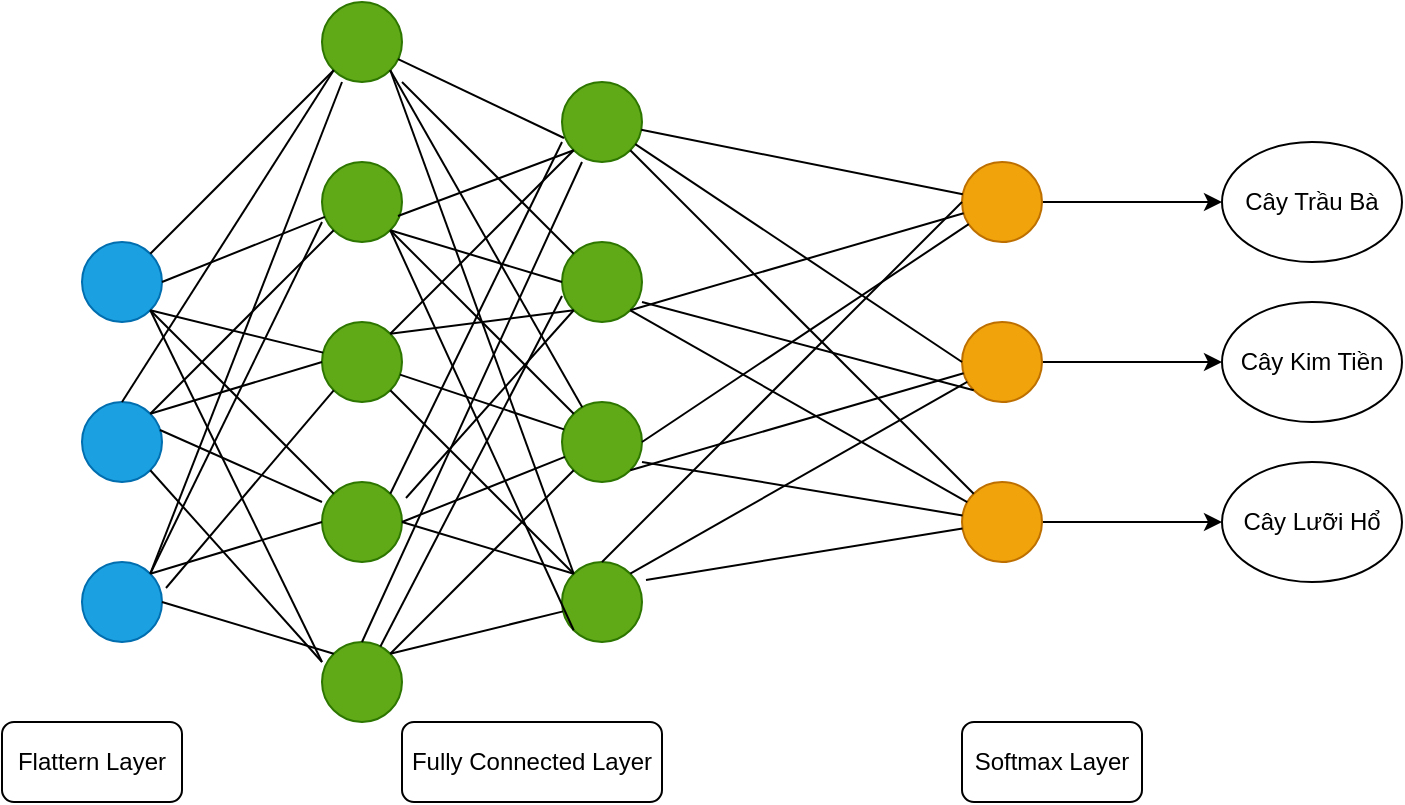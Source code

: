 <mxfile version="20.5.3" type="github">
  <diagram id="pOLkh22lEmwWt7JgGBW4" name="Trang-1">
    <mxGraphModel dx="868" dy="450" grid="1" gridSize="10" guides="1" tooltips="1" connect="1" arrows="1" fold="1" page="1" pageScale="1" pageWidth="827" pageHeight="1169" math="0" shadow="0">
      <root>
        <mxCell id="0" />
        <mxCell id="1" parent="0" />
        <mxCell id="AMpsn00MrBxaXZk5KukZ-1" value="" style="ellipse;whiteSpace=wrap;html=1;aspect=fixed;fillColor=#1ba1e2;strokeColor=#006EAF;fontColor=#ffffff;" vertex="1" parent="1">
          <mxGeometry x="80" y="200" width="40" height="40" as="geometry" />
        </mxCell>
        <mxCell id="AMpsn00MrBxaXZk5KukZ-2" value="" style="ellipse;whiteSpace=wrap;html=1;aspect=fixed;fillColor=#1ba1e2;strokeColor=#006EAF;fontColor=#ffffff;" vertex="1" parent="1">
          <mxGeometry x="80" y="280" width="40" height="40" as="geometry" />
        </mxCell>
        <mxCell id="AMpsn00MrBxaXZk5KukZ-3" value="" style="ellipse;whiteSpace=wrap;html=1;aspect=fixed;fillColor=#1ba1e2;strokeColor=#006EAF;fontColor=#ffffff;" vertex="1" parent="1">
          <mxGeometry x="80" y="360" width="40" height="40" as="geometry" />
        </mxCell>
        <mxCell id="AMpsn00MrBxaXZk5KukZ-4" value="" style="ellipse;whiteSpace=wrap;html=1;aspect=fixed;fillColor=#60a917;strokeColor=#2D7600;fontColor=#ffffff;" vertex="1" parent="1">
          <mxGeometry x="200" y="80" width="40" height="40" as="geometry" />
        </mxCell>
        <mxCell id="AMpsn00MrBxaXZk5KukZ-5" value="" style="ellipse;whiteSpace=wrap;html=1;aspect=fixed;fillColor=#60a917;strokeColor=#2D7600;fontColor=#ffffff;" vertex="1" parent="1">
          <mxGeometry x="200" y="160" width="40" height="40" as="geometry" />
        </mxCell>
        <mxCell id="AMpsn00MrBxaXZk5KukZ-6" value="" style="ellipse;whiteSpace=wrap;html=1;aspect=fixed;fillColor=#60a917;strokeColor=#2D7600;fontColor=#ffffff;" vertex="1" parent="1">
          <mxGeometry x="200" y="240" width="40" height="40" as="geometry" />
        </mxCell>
        <mxCell id="AMpsn00MrBxaXZk5KukZ-7" value="" style="ellipse;whiteSpace=wrap;html=1;aspect=fixed;fillColor=#60a917;strokeColor=#2D7600;fontColor=#ffffff;" vertex="1" parent="1">
          <mxGeometry x="200" y="320" width="40" height="40" as="geometry" />
        </mxCell>
        <mxCell id="AMpsn00MrBxaXZk5KukZ-8" value="" style="ellipse;whiteSpace=wrap;html=1;aspect=fixed;fillColor=#60a917;strokeColor=#2D7600;fontColor=#ffffff;" vertex="1" parent="1">
          <mxGeometry x="200" y="400" width="40" height="40" as="geometry" />
        </mxCell>
        <mxCell id="AMpsn00MrBxaXZk5KukZ-9" value="" style="ellipse;whiteSpace=wrap;html=1;aspect=fixed;fillColor=#60a917;strokeColor=#2D7600;fontColor=#ffffff;" vertex="1" parent="1">
          <mxGeometry x="320" y="120" width="40" height="40" as="geometry" />
        </mxCell>
        <mxCell id="AMpsn00MrBxaXZk5KukZ-10" value="" style="ellipse;whiteSpace=wrap;html=1;aspect=fixed;fillColor=#60a917;strokeColor=#2D7600;fontColor=#ffffff;" vertex="1" parent="1">
          <mxGeometry x="320" y="200" width="40" height="40" as="geometry" />
        </mxCell>
        <mxCell id="AMpsn00MrBxaXZk5KukZ-11" value="" style="ellipse;whiteSpace=wrap;html=1;aspect=fixed;fillColor=#60a917;strokeColor=#2D7600;fontColor=#ffffff;" vertex="1" parent="1">
          <mxGeometry x="320" y="280" width="40" height="40" as="geometry" />
        </mxCell>
        <mxCell id="AMpsn00MrBxaXZk5KukZ-12" value="" style="ellipse;whiteSpace=wrap;html=1;aspect=fixed;fillColor=#60a917;strokeColor=#2D7600;fontColor=#ffffff;" vertex="1" parent="1">
          <mxGeometry x="320" y="360" width="40" height="40" as="geometry" />
        </mxCell>
        <mxCell id="AMpsn00MrBxaXZk5KukZ-73" value="" style="edgeStyle=orthogonalEdgeStyle;rounded=0;orthogonalLoop=1;jettySize=auto;html=1;" edge="1" parent="1" source="AMpsn00MrBxaXZk5KukZ-13" target="AMpsn00MrBxaXZk5KukZ-70">
          <mxGeometry relative="1" as="geometry" />
        </mxCell>
        <mxCell id="AMpsn00MrBxaXZk5KukZ-13" value="" style="ellipse;whiteSpace=wrap;html=1;aspect=fixed;fillColor=#f0a30a;strokeColor=#BD7000;fontColor=#000000;" vertex="1" parent="1">
          <mxGeometry x="520" y="160" width="40" height="40" as="geometry" />
        </mxCell>
        <mxCell id="AMpsn00MrBxaXZk5KukZ-74" value="" style="edgeStyle=orthogonalEdgeStyle;rounded=0;orthogonalLoop=1;jettySize=auto;html=1;" edge="1" parent="1" source="AMpsn00MrBxaXZk5KukZ-14" target="AMpsn00MrBxaXZk5KukZ-71">
          <mxGeometry relative="1" as="geometry" />
        </mxCell>
        <mxCell id="AMpsn00MrBxaXZk5KukZ-14" value="" style="ellipse;whiteSpace=wrap;html=1;aspect=fixed;fillColor=#f0a30a;strokeColor=#BD7000;fontColor=#000000;" vertex="1" parent="1">
          <mxGeometry x="520" y="240" width="40" height="40" as="geometry" />
        </mxCell>
        <mxCell id="AMpsn00MrBxaXZk5KukZ-75" value="" style="edgeStyle=orthogonalEdgeStyle;rounded=0;orthogonalLoop=1;jettySize=auto;html=1;" edge="1" parent="1" source="AMpsn00MrBxaXZk5KukZ-15" target="AMpsn00MrBxaXZk5KukZ-72">
          <mxGeometry relative="1" as="geometry" />
        </mxCell>
        <mxCell id="AMpsn00MrBxaXZk5KukZ-15" value="" style="ellipse;whiteSpace=wrap;html=1;aspect=fixed;fillColor=#f0a30a;strokeColor=#BD7000;fontColor=#000000;" vertex="1" parent="1">
          <mxGeometry x="520" y="320" width="40" height="40" as="geometry" />
        </mxCell>
        <mxCell id="AMpsn00MrBxaXZk5KukZ-16" value="" style="endArrow=none;html=1;rounded=0;" edge="1" parent="1" source="AMpsn00MrBxaXZk5KukZ-1" target="AMpsn00MrBxaXZk5KukZ-4">
          <mxGeometry width="50" height="50" relative="1" as="geometry">
            <mxPoint x="390" y="340" as="sourcePoint" />
            <mxPoint x="440" y="290" as="targetPoint" />
          </mxGeometry>
        </mxCell>
        <mxCell id="AMpsn00MrBxaXZk5KukZ-17" value="" style="endArrow=none;html=1;rounded=0;" edge="1" parent="1" target="AMpsn00MrBxaXZk5KukZ-5">
          <mxGeometry width="50" height="50" relative="1" as="geometry">
            <mxPoint x="120" y="220" as="sourcePoint" />
            <mxPoint x="160" y="170" as="targetPoint" />
          </mxGeometry>
        </mxCell>
        <mxCell id="AMpsn00MrBxaXZk5KukZ-18" value="" style="endArrow=none;html=1;rounded=0;exitX=1;exitY=1;exitDx=0;exitDy=0;" edge="1" parent="1" source="AMpsn00MrBxaXZk5KukZ-1" target="AMpsn00MrBxaXZk5KukZ-6">
          <mxGeometry width="50" height="50" relative="1" as="geometry">
            <mxPoint x="390" y="340" as="sourcePoint" />
            <mxPoint x="440" y="290" as="targetPoint" />
          </mxGeometry>
        </mxCell>
        <mxCell id="AMpsn00MrBxaXZk5KukZ-19" value="" style="endArrow=none;html=1;rounded=0;exitX=1;exitY=1;exitDx=0;exitDy=0;entryX=0;entryY=0;entryDx=0;entryDy=0;" edge="1" parent="1" source="AMpsn00MrBxaXZk5KukZ-1" target="AMpsn00MrBxaXZk5KukZ-7">
          <mxGeometry width="50" height="50" relative="1" as="geometry">
            <mxPoint x="390" y="340" as="sourcePoint" />
            <mxPoint x="440" y="290" as="targetPoint" />
          </mxGeometry>
        </mxCell>
        <mxCell id="AMpsn00MrBxaXZk5KukZ-20" value="" style="endArrow=none;html=1;rounded=0;exitX=1;exitY=1;exitDx=0;exitDy=0;entryX=0;entryY=0.25;entryDx=0;entryDy=0;entryPerimeter=0;" edge="1" parent="1" source="AMpsn00MrBxaXZk5KukZ-1" target="AMpsn00MrBxaXZk5KukZ-8">
          <mxGeometry width="50" height="50" relative="1" as="geometry">
            <mxPoint x="390" y="340" as="sourcePoint" />
            <mxPoint x="440" y="290" as="targetPoint" />
          </mxGeometry>
        </mxCell>
        <mxCell id="AMpsn00MrBxaXZk5KukZ-21" value="" style="endArrow=none;html=1;rounded=0;exitX=0.5;exitY=0;exitDx=0;exitDy=0;entryX=0;entryY=1;entryDx=0;entryDy=0;" edge="1" parent="1" source="AMpsn00MrBxaXZk5KukZ-2" target="AMpsn00MrBxaXZk5KukZ-4">
          <mxGeometry width="50" height="50" relative="1" as="geometry">
            <mxPoint x="390" y="340" as="sourcePoint" />
            <mxPoint x="440" y="290" as="targetPoint" />
          </mxGeometry>
        </mxCell>
        <mxCell id="AMpsn00MrBxaXZk5KukZ-22" value="" style="endArrow=none;html=1;rounded=0;exitX=1;exitY=0;exitDx=0;exitDy=0;entryX=0;entryY=1;entryDx=0;entryDy=0;" edge="1" parent="1" source="AMpsn00MrBxaXZk5KukZ-2" target="AMpsn00MrBxaXZk5KukZ-5">
          <mxGeometry width="50" height="50" relative="1" as="geometry">
            <mxPoint x="390" y="340" as="sourcePoint" />
            <mxPoint x="440" y="290" as="targetPoint" />
          </mxGeometry>
        </mxCell>
        <mxCell id="AMpsn00MrBxaXZk5KukZ-23" value="" style="endArrow=none;html=1;rounded=0;exitX=1;exitY=0;exitDx=0;exitDy=0;" edge="1" parent="1" source="AMpsn00MrBxaXZk5KukZ-2">
          <mxGeometry width="50" height="50" relative="1" as="geometry">
            <mxPoint x="390" y="340" as="sourcePoint" />
            <mxPoint x="200" y="260" as="targetPoint" />
          </mxGeometry>
        </mxCell>
        <mxCell id="AMpsn00MrBxaXZk5KukZ-24" value="" style="endArrow=none;html=1;rounded=0;exitX=1;exitY=0;exitDx=0;exitDy=0;" edge="1" parent="1" source="AMpsn00MrBxaXZk5KukZ-3">
          <mxGeometry width="50" height="50" relative="1" as="geometry">
            <mxPoint x="390" y="340" as="sourcePoint" />
            <mxPoint x="210" y="120" as="targetPoint" />
          </mxGeometry>
        </mxCell>
        <mxCell id="AMpsn00MrBxaXZk5KukZ-25" value="" style="endArrow=none;html=1;rounded=0;exitX=0.975;exitY=0.35;exitDx=0;exitDy=0;exitPerimeter=0;" edge="1" parent="1" source="AMpsn00MrBxaXZk5KukZ-2">
          <mxGeometry width="50" height="50" relative="1" as="geometry">
            <mxPoint x="390" y="340" as="sourcePoint" />
            <mxPoint x="200" y="330" as="targetPoint" />
          </mxGeometry>
        </mxCell>
        <mxCell id="AMpsn00MrBxaXZk5KukZ-26" value="" style="endArrow=none;html=1;rounded=0;exitX=1;exitY=1;exitDx=0;exitDy=0;" edge="1" parent="1" source="AMpsn00MrBxaXZk5KukZ-2">
          <mxGeometry width="50" height="50" relative="1" as="geometry">
            <mxPoint x="390" y="340" as="sourcePoint" />
            <mxPoint x="200" y="410" as="targetPoint" />
          </mxGeometry>
        </mxCell>
        <mxCell id="AMpsn00MrBxaXZk5KukZ-27" value="" style="endArrow=none;html=1;rounded=0;exitX=1;exitY=0;exitDx=0;exitDy=0;" edge="1" parent="1" source="AMpsn00MrBxaXZk5KukZ-3">
          <mxGeometry width="50" height="50" relative="1" as="geometry">
            <mxPoint x="390" y="340" as="sourcePoint" />
            <mxPoint x="200" y="190" as="targetPoint" />
          </mxGeometry>
        </mxCell>
        <mxCell id="AMpsn00MrBxaXZk5KukZ-28" value="" style="endArrow=none;html=1;rounded=0;exitX=1.05;exitY=0.325;exitDx=0;exitDy=0;exitPerimeter=0;entryX=0;entryY=1;entryDx=0;entryDy=0;" edge="1" parent="1" source="AMpsn00MrBxaXZk5KukZ-3" target="AMpsn00MrBxaXZk5KukZ-6">
          <mxGeometry width="50" height="50" relative="1" as="geometry">
            <mxPoint x="390" y="340" as="sourcePoint" />
            <mxPoint x="440" y="290" as="targetPoint" />
          </mxGeometry>
        </mxCell>
        <mxCell id="AMpsn00MrBxaXZk5KukZ-29" value="" style="endArrow=none;html=1;rounded=0;exitX=1;exitY=0;exitDx=0;exitDy=0;entryX=0;entryY=0.5;entryDx=0;entryDy=0;" edge="1" parent="1" source="AMpsn00MrBxaXZk5KukZ-3" target="AMpsn00MrBxaXZk5KukZ-7">
          <mxGeometry width="50" height="50" relative="1" as="geometry">
            <mxPoint x="390" y="340" as="sourcePoint" />
            <mxPoint x="440" y="290" as="targetPoint" />
          </mxGeometry>
        </mxCell>
        <mxCell id="AMpsn00MrBxaXZk5KukZ-30" value="" style="endArrow=none;html=1;rounded=0;exitX=1;exitY=0.5;exitDx=0;exitDy=0;entryX=0;entryY=0;entryDx=0;entryDy=0;" edge="1" parent="1" source="AMpsn00MrBxaXZk5KukZ-3" target="AMpsn00MrBxaXZk5KukZ-8">
          <mxGeometry width="50" height="50" relative="1" as="geometry">
            <mxPoint x="390" y="340" as="sourcePoint" />
            <mxPoint x="440" y="290" as="targetPoint" />
          </mxGeometry>
        </mxCell>
        <mxCell id="AMpsn00MrBxaXZk5KukZ-31" value="" style="endArrow=none;html=1;rounded=0;entryX=0.025;entryY=0.7;entryDx=0;entryDy=0;entryPerimeter=0;" edge="1" parent="1" source="AMpsn00MrBxaXZk5KukZ-4" target="AMpsn00MrBxaXZk5KukZ-9">
          <mxGeometry width="50" height="50" relative="1" as="geometry">
            <mxPoint x="390" y="340" as="sourcePoint" />
            <mxPoint x="440" y="290" as="targetPoint" />
          </mxGeometry>
        </mxCell>
        <mxCell id="AMpsn00MrBxaXZk5KukZ-32" value="" style="endArrow=none;html=1;rounded=0;" edge="1" parent="1" target="AMpsn00MrBxaXZk5KukZ-10">
          <mxGeometry width="50" height="50" relative="1" as="geometry">
            <mxPoint x="240" y="120" as="sourcePoint" />
            <mxPoint x="440" y="290" as="targetPoint" />
          </mxGeometry>
        </mxCell>
        <mxCell id="AMpsn00MrBxaXZk5KukZ-33" value="" style="endArrow=none;html=1;rounded=0;exitX=1;exitY=1;exitDx=0;exitDy=0;" edge="1" parent="1" source="AMpsn00MrBxaXZk5KukZ-4" target="AMpsn00MrBxaXZk5KukZ-11">
          <mxGeometry width="50" height="50" relative="1" as="geometry">
            <mxPoint x="390" y="340" as="sourcePoint" />
            <mxPoint x="440" y="290" as="targetPoint" />
          </mxGeometry>
        </mxCell>
        <mxCell id="AMpsn00MrBxaXZk5KukZ-34" value="" style="endArrow=none;html=1;rounded=0;exitX=1;exitY=1;exitDx=0;exitDy=0;entryX=0;entryY=0;entryDx=0;entryDy=0;" edge="1" parent="1" source="AMpsn00MrBxaXZk5KukZ-4" target="AMpsn00MrBxaXZk5KukZ-12">
          <mxGeometry width="50" height="50" relative="1" as="geometry">
            <mxPoint x="390" y="340" as="sourcePoint" />
            <mxPoint x="440" y="290" as="targetPoint" />
          </mxGeometry>
        </mxCell>
        <mxCell id="AMpsn00MrBxaXZk5KukZ-35" value="" style="endArrow=none;html=1;rounded=0;exitX=0.95;exitY=0.675;exitDx=0;exitDy=0;exitPerimeter=0;entryX=0;entryY=1;entryDx=0;entryDy=0;" edge="1" parent="1" source="AMpsn00MrBxaXZk5KukZ-5" target="AMpsn00MrBxaXZk5KukZ-9">
          <mxGeometry width="50" height="50" relative="1" as="geometry">
            <mxPoint x="390" y="340" as="sourcePoint" />
            <mxPoint x="440" y="290" as="targetPoint" />
          </mxGeometry>
        </mxCell>
        <mxCell id="AMpsn00MrBxaXZk5KukZ-36" value="" style="endArrow=none;html=1;rounded=0;exitX=1;exitY=1;exitDx=0;exitDy=0;entryX=0;entryY=0.5;entryDx=0;entryDy=0;" edge="1" parent="1" source="AMpsn00MrBxaXZk5KukZ-5" target="AMpsn00MrBxaXZk5KukZ-10">
          <mxGeometry width="50" height="50" relative="1" as="geometry">
            <mxPoint x="390" y="340" as="sourcePoint" />
            <mxPoint x="440" y="290" as="targetPoint" />
          </mxGeometry>
        </mxCell>
        <mxCell id="AMpsn00MrBxaXZk5KukZ-37" value="" style="endArrow=none;html=1;rounded=0;" edge="1" parent="1" source="AMpsn00MrBxaXZk5KukZ-6" target="AMpsn00MrBxaXZk5KukZ-11">
          <mxGeometry width="50" height="50" relative="1" as="geometry">
            <mxPoint x="390" y="340" as="sourcePoint" />
            <mxPoint x="440" y="290" as="targetPoint" />
          </mxGeometry>
        </mxCell>
        <mxCell id="AMpsn00MrBxaXZk5KukZ-38" value="" style="endArrow=none;html=1;rounded=0;exitX=1;exitY=0;exitDx=0;exitDy=0;" edge="1" parent="1" source="AMpsn00MrBxaXZk5KukZ-6" target="AMpsn00MrBxaXZk5KukZ-9">
          <mxGeometry width="50" height="50" relative="1" as="geometry">
            <mxPoint x="390" y="340" as="sourcePoint" />
            <mxPoint x="440" y="290" as="targetPoint" />
          </mxGeometry>
        </mxCell>
        <mxCell id="AMpsn00MrBxaXZk5KukZ-39" value="" style="endArrow=none;html=1;rounded=0;exitX=1;exitY=0;exitDx=0;exitDy=0;entryX=0;entryY=1;entryDx=0;entryDy=0;" edge="1" parent="1" source="AMpsn00MrBxaXZk5KukZ-6" target="AMpsn00MrBxaXZk5KukZ-10">
          <mxGeometry width="50" height="50" relative="1" as="geometry">
            <mxPoint x="390" y="340" as="sourcePoint" />
            <mxPoint x="440" y="290" as="targetPoint" />
          </mxGeometry>
        </mxCell>
        <mxCell id="AMpsn00MrBxaXZk5KukZ-40" value="" style="endArrow=none;html=1;rounded=0;exitX=1;exitY=1;exitDx=0;exitDy=0;entryX=0;entryY=0;entryDx=0;entryDy=0;" edge="1" parent="1" source="AMpsn00MrBxaXZk5KukZ-6" target="AMpsn00MrBxaXZk5KukZ-12">
          <mxGeometry width="50" height="50" relative="1" as="geometry">
            <mxPoint x="390" y="340" as="sourcePoint" />
            <mxPoint x="440" y="290" as="targetPoint" />
          </mxGeometry>
        </mxCell>
        <mxCell id="AMpsn00MrBxaXZk5KukZ-41" value="" style="endArrow=none;html=1;rounded=0;exitX=1;exitY=1;exitDx=0;exitDy=0;" edge="1" parent="1" source="AMpsn00MrBxaXZk5KukZ-5" target="AMpsn00MrBxaXZk5KukZ-11">
          <mxGeometry width="50" height="50" relative="1" as="geometry">
            <mxPoint x="390" y="340" as="sourcePoint" />
            <mxPoint x="440" y="290" as="targetPoint" />
          </mxGeometry>
        </mxCell>
        <mxCell id="AMpsn00MrBxaXZk5KukZ-42" value="" style="endArrow=none;html=1;rounded=0;exitX=1;exitY=1;exitDx=0;exitDy=0;entryX=0;entryY=1;entryDx=0;entryDy=0;" edge="1" parent="1" source="AMpsn00MrBxaXZk5KukZ-5" target="AMpsn00MrBxaXZk5KukZ-12">
          <mxGeometry width="50" height="50" relative="1" as="geometry">
            <mxPoint x="390" y="340" as="sourcePoint" />
            <mxPoint x="440" y="290" as="targetPoint" />
          </mxGeometry>
        </mxCell>
        <mxCell id="AMpsn00MrBxaXZk5KukZ-43" value="" style="endArrow=none;html=1;rounded=0;exitX=1;exitY=0;exitDx=0;exitDy=0;" edge="1" parent="1" source="AMpsn00MrBxaXZk5KukZ-7">
          <mxGeometry width="50" height="50" relative="1" as="geometry">
            <mxPoint x="390" y="340" as="sourcePoint" />
            <mxPoint x="320" y="150" as="targetPoint" />
          </mxGeometry>
        </mxCell>
        <mxCell id="AMpsn00MrBxaXZk5KukZ-44" value="" style="endArrow=none;html=1;rounded=0;exitX=1.05;exitY=0.2;exitDx=0;exitDy=0;exitPerimeter=0;entryX=0;entryY=1;entryDx=0;entryDy=0;" edge="1" parent="1" source="AMpsn00MrBxaXZk5KukZ-7" target="AMpsn00MrBxaXZk5KukZ-10">
          <mxGeometry width="50" height="50" relative="1" as="geometry">
            <mxPoint x="390" y="340" as="sourcePoint" />
            <mxPoint x="440" y="290" as="targetPoint" />
          </mxGeometry>
        </mxCell>
        <mxCell id="AMpsn00MrBxaXZk5KukZ-47" value="" style="endArrow=none;html=1;rounded=0;exitX=1;exitY=0.5;exitDx=0;exitDy=0;" edge="1" parent="1" source="AMpsn00MrBxaXZk5KukZ-7" target="AMpsn00MrBxaXZk5KukZ-11">
          <mxGeometry width="50" height="50" relative="1" as="geometry">
            <mxPoint x="390" y="340" as="sourcePoint" />
            <mxPoint x="440" y="290" as="targetPoint" />
          </mxGeometry>
        </mxCell>
        <mxCell id="AMpsn00MrBxaXZk5KukZ-48" value="" style="endArrow=none;html=1;rounded=0;exitX=1;exitY=0.5;exitDx=0;exitDy=0;entryX=0;entryY=0;entryDx=0;entryDy=0;" edge="1" parent="1" source="AMpsn00MrBxaXZk5KukZ-7" target="AMpsn00MrBxaXZk5KukZ-12">
          <mxGeometry width="50" height="50" relative="1" as="geometry">
            <mxPoint x="390" y="340" as="sourcePoint" />
            <mxPoint x="440" y="290" as="targetPoint" />
          </mxGeometry>
        </mxCell>
        <mxCell id="AMpsn00MrBxaXZk5KukZ-49" value="" style="endArrow=none;html=1;rounded=0;exitX=0.5;exitY=0;exitDx=0;exitDy=0;" edge="1" parent="1" source="AMpsn00MrBxaXZk5KukZ-8">
          <mxGeometry width="50" height="50" relative="1" as="geometry">
            <mxPoint x="390" y="340" as="sourcePoint" />
            <mxPoint x="330" y="160" as="targetPoint" />
          </mxGeometry>
        </mxCell>
        <mxCell id="AMpsn00MrBxaXZk5KukZ-50" value="" style="endArrow=none;html=1;rounded=0;entryX=0;entryY=0.675;entryDx=0;entryDy=0;entryPerimeter=0;" edge="1" parent="1" source="AMpsn00MrBxaXZk5KukZ-8" target="AMpsn00MrBxaXZk5KukZ-10">
          <mxGeometry width="50" height="50" relative="1" as="geometry">
            <mxPoint x="390" y="340" as="sourcePoint" />
            <mxPoint x="440" y="290" as="targetPoint" />
          </mxGeometry>
        </mxCell>
        <mxCell id="AMpsn00MrBxaXZk5KukZ-51" value="" style="endArrow=none;html=1;rounded=0;exitX=1;exitY=0;exitDx=0;exitDy=0;" edge="1" parent="1" source="AMpsn00MrBxaXZk5KukZ-8" target="AMpsn00MrBxaXZk5KukZ-11">
          <mxGeometry width="50" height="50" relative="1" as="geometry">
            <mxPoint x="390" y="340" as="sourcePoint" />
            <mxPoint x="440" y="290" as="targetPoint" />
          </mxGeometry>
        </mxCell>
        <mxCell id="AMpsn00MrBxaXZk5KukZ-52" value="" style="endArrow=none;html=1;rounded=0;exitX=1;exitY=0;exitDx=0;exitDy=0;" edge="1" parent="1" source="AMpsn00MrBxaXZk5KukZ-8" target="AMpsn00MrBxaXZk5KukZ-12">
          <mxGeometry width="50" height="50" relative="1" as="geometry">
            <mxPoint x="390" y="340" as="sourcePoint" />
            <mxPoint x="440" y="290" as="targetPoint" />
          </mxGeometry>
        </mxCell>
        <mxCell id="AMpsn00MrBxaXZk5KukZ-53" value="" style="endArrow=none;html=1;rounded=0;" edge="1" parent="1" source="AMpsn00MrBxaXZk5KukZ-9" target="AMpsn00MrBxaXZk5KukZ-13">
          <mxGeometry width="50" height="50" relative="1" as="geometry">
            <mxPoint x="390" y="340" as="sourcePoint" />
            <mxPoint x="440" y="290" as="targetPoint" />
          </mxGeometry>
        </mxCell>
        <mxCell id="AMpsn00MrBxaXZk5KukZ-54" value="" style="endArrow=none;html=1;rounded=0;entryX=0;entryY=0.5;entryDx=0;entryDy=0;" edge="1" parent="1" source="AMpsn00MrBxaXZk5KukZ-9" target="AMpsn00MrBxaXZk5KukZ-14">
          <mxGeometry width="50" height="50" relative="1" as="geometry">
            <mxPoint x="390" y="340" as="sourcePoint" />
            <mxPoint x="440" y="290" as="targetPoint" />
          </mxGeometry>
        </mxCell>
        <mxCell id="AMpsn00MrBxaXZk5KukZ-55" value="" style="endArrow=none;html=1;rounded=0;exitX=1;exitY=1;exitDx=0;exitDy=0;" edge="1" parent="1" source="AMpsn00MrBxaXZk5KukZ-9" target="AMpsn00MrBxaXZk5KukZ-15">
          <mxGeometry width="50" height="50" relative="1" as="geometry">
            <mxPoint x="390" y="340" as="sourcePoint" />
            <mxPoint x="440" y="290" as="targetPoint" />
          </mxGeometry>
        </mxCell>
        <mxCell id="AMpsn00MrBxaXZk5KukZ-56" value="" style="endArrow=none;html=1;rounded=0;exitX=1;exitY=1;exitDx=0;exitDy=0;" edge="1" parent="1" source="AMpsn00MrBxaXZk5KukZ-10" target="AMpsn00MrBxaXZk5KukZ-13">
          <mxGeometry width="50" height="50" relative="1" as="geometry">
            <mxPoint x="390" y="340" as="sourcePoint" />
            <mxPoint x="440" y="290" as="targetPoint" />
          </mxGeometry>
        </mxCell>
        <mxCell id="AMpsn00MrBxaXZk5KukZ-57" value="" style="endArrow=none;html=1;rounded=0;entryX=0;entryY=1;entryDx=0;entryDy=0;" edge="1" parent="1" target="AMpsn00MrBxaXZk5KukZ-14">
          <mxGeometry width="50" height="50" relative="1" as="geometry">
            <mxPoint x="360" y="230" as="sourcePoint" />
            <mxPoint x="440" y="290" as="targetPoint" />
          </mxGeometry>
        </mxCell>
        <mxCell id="AMpsn00MrBxaXZk5KukZ-58" value="" style="endArrow=none;html=1;rounded=0;exitX=1;exitY=1;exitDx=0;exitDy=0;" edge="1" parent="1" source="AMpsn00MrBxaXZk5KukZ-10" target="AMpsn00MrBxaXZk5KukZ-15">
          <mxGeometry width="50" height="50" relative="1" as="geometry">
            <mxPoint x="390" y="340" as="sourcePoint" />
            <mxPoint x="440" y="290" as="targetPoint" />
          </mxGeometry>
        </mxCell>
        <mxCell id="AMpsn00MrBxaXZk5KukZ-59" value="" style="endArrow=none;html=1;rounded=0;exitX=1;exitY=0.5;exitDx=0;exitDy=0;" edge="1" parent="1" source="AMpsn00MrBxaXZk5KukZ-11" target="AMpsn00MrBxaXZk5KukZ-13">
          <mxGeometry width="50" height="50" relative="1" as="geometry">
            <mxPoint x="390" y="340" as="sourcePoint" />
            <mxPoint x="440" y="290" as="targetPoint" />
          </mxGeometry>
        </mxCell>
        <mxCell id="AMpsn00MrBxaXZk5KukZ-60" value="" style="endArrow=none;html=1;rounded=0;exitX=1;exitY=1;exitDx=0;exitDy=0;" edge="1" parent="1" source="AMpsn00MrBxaXZk5KukZ-11" target="AMpsn00MrBxaXZk5KukZ-14">
          <mxGeometry width="50" height="50" relative="1" as="geometry">
            <mxPoint x="390" y="340" as="sourcePoint" />
            <mxPoint x="440" y="290" as="targetPoint" />
          </mxGeometry>
        </mxCell>
        <mxCell id="AMpsn00MrBxaXZk5KukZ-61" value="" style="endArrow=none;html=1;rounded=0;" edge="1" parent="1" target="AMpsn00MrBxaXZk5KukZ-15">
          <mxGeometry width="50" height="50" relative="1" as="geometry">
            <mxPoint x="360" y="310" as="sourcePoint" />
            <mxPoint x="440" y="290" as="targetPoint" />
          </mxGeometry>
        </mxCell>
        <mxCell id="AMpsn00MrBxaXZk5KukZ-62" value="" style="endArrow=none;html=1;rounded=0;exitX=0.5;exitY=0;exitDx=0;exitDy=0;entryX=0;entryY=0.5;entryDx=0;entryDy=0;" edge="1" parent="1" source="AMpsn00MrBxaXZk5KukZ-12" target="AMpsn00MrBxaXZk5KukZ-13">
          <mxGeometry width="50" height="50" relative="1" as="geometry">
            <mxPoint x="390" y="340" as="sourcePoint" />
            <mxPoint x="440" y="290" as="targetPoint" />
          </mxGeometry>
        </mxCell>
        <mxCell id="AMpsn00MrBxaXZk5KukZ-63" value="" style="endArrow=none;html=1;rounded=0;exitX=1;exitY=0;exitDx=0;exitDy=0;" edge="1" parent="1" source="AMpsn00MrBxaXZk5KukZ-12" target="AMpsn00MrBxaXZk5KukZ-14">
          <mxGeometry width="50" height="50" relative="1" as="geometry">
            <mxPoint x="390" y="340" as="sourcePoint" />
            <mxPoint x="440" y="290" as="targetPoint" />
          </mxGeometry>
        </mxCell>
        <mxCell id="AMpsn00MrBxaXZk5KukZ-64" value="" style="endArrow=none;html=1;rounded=0;exitX=1.05;exitY=0.225;exitDx=0;exitDy=0;exitPerimeter=0;" edge="1" parent="1" source="AMpsn00MrBxaXZk5KukZ-12" target="AMpsn00MrBxaXZk5KukZ-15">
          <mxGeometry width="50" height="50" relative="1" as="geometry">
            <mxPoint x="390" y="340" as="sourcePoint" />
            <mxPoint x="440" y="290" as="targetPoint" />
          </mxGeometry>
        </mxCell>
        <mxCell id="AMpsn00MrBxaXZk5KukZ-66" value="Flattern Layer" style="rounded=1;whiteSpace=wrap;html=1;" vertex="1" parent="1">
          <mxGeometry x="40" y="440" width="90" height="40" as="geometry" />
        </mxCell>
        <mxCell id="AMpsn00MrBxaXZk5KukZ-67" value="Fully Connected Layer" style="rounded=1;whiteSpace=wrap;html=1;" vertex="1" parent="1">
          <mxGeometry x="240" y="440" width="130" height="40" as="geometry" />
        </mxCell>
        <mxCell id="AMpsn00MrBxaXZk5KukZ-68" value="Softmax Layer" style="rounded=1;whiteSpace=wrap;html=1;" vertex="1" parent="1">
          <mxGeometry x="520" y="440" width="90" height="40" as="geometry" />
        </mxCell>
        <mxCell id="AMpsn00MrBxaXZk5KukZ-70" value="Cây Trầu Bà" style="ellipse;whiteSpace=wrap;html=1;" vertex="1" parent="1">
          <mxGeometry x="650" y="150" width="90" height="60" as="geometry" />
        </mxCell>
        <mxCell id="AMpsn00MrBxaXZk5KukZ-71" value="Cây Kim Tiền" style="ellipse;whiteSpace=wrap;html=1;" vertex="1" parent="1">
          <mxGeometry x="650" y="230" width="90" height="60" as="geometry" />
        </mxCell>
        <mxCell id="AMpsn00MrBxaXZk5KukZ-72" value="Cây Lưỡi Hổ" style="ellipse;whiteSpace=wrap;html=1;" vertex="1" parent="1">
          <mxGeometry x="650" y="310" width="90" height="60" as="geometry" />
        </mxCell>
      </root>
    </mxGraphModel>
  </diagram>
</mxfile>

